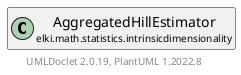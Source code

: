 @startuml
    remove .*\.(Instance|Par|Parameterizer|Factory)$
    set namespaceSeparator none
    hide empty fields
    hide empty methods

    class "<size:14>AggregatedHillEstimator.Par\n<size:10>elki.math.statistics.intrinsicdimensionality" as elki.math.statistics.intrinsicdimensionality.AggregatedHillEstimator.Par [[AggregatedHillEstimator.Par.html]] {
        +make(): AggregatedHillEstimator
    }

    interface "<size:14>Parameterizer\n<size:10>elki.utilities.optionhandling" as elki.utilities.optionhandling.Parameterizer [[../../../utilities/optionhandling/Parameterizer.html]] {
        {abstract} +make(): Object
    }
    class "<size:14>AggregatedHillEstimator\n<size:10>elki.math.statistics.intrinsicdimensionality" as elki.math.statistics.intrinsicdimensionality.AggregatedHillEstimator [[AggregatedHillEstimator.html]]

    elki.utilities.optionhandling.Parameterizer <|.. elki.math.statistics.intrinsicdimensionality.AggregatedHillEstimator.Par
    elki.math.statistics.intrinsicdimensionality.AggregatedHillEstimator +-- elki.math.statistics.intrinsicdimensionality.AggregatedHillEstimator.Par

    center footer UMLDoclet 2.0.19, PlantUML 1.2022.8
@enduml
